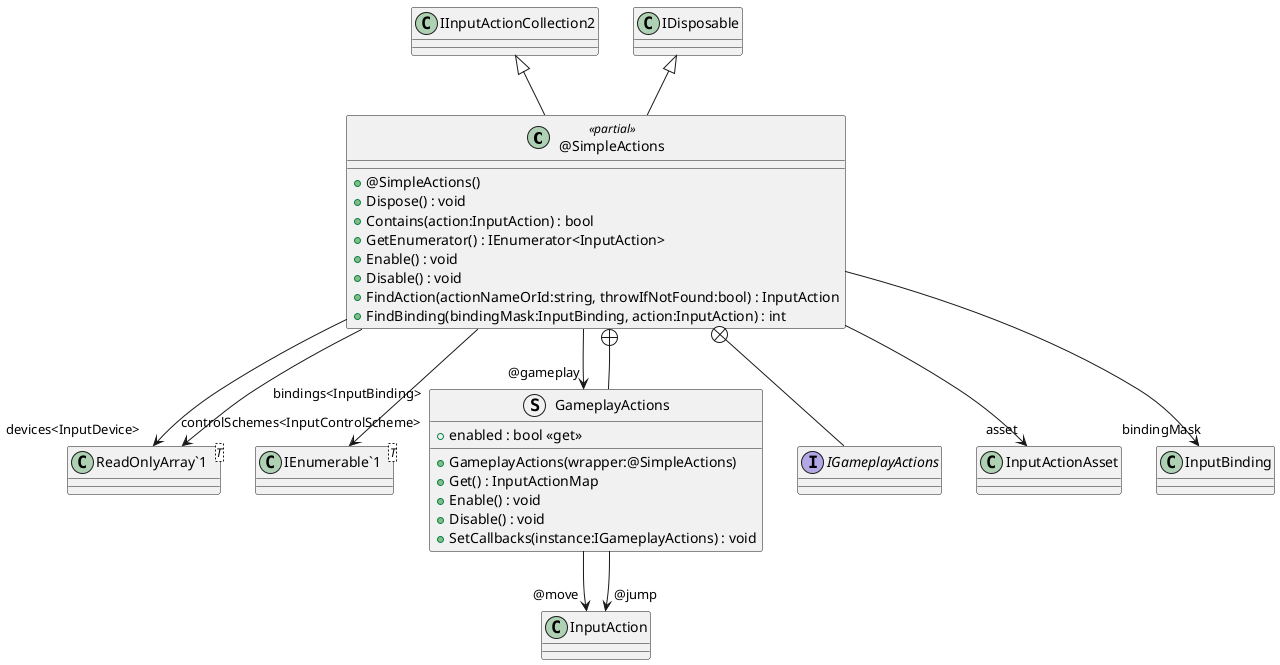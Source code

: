 @startuml
class "@SimpleActions" <<partial>> {
    + @SimpleActions()
    + Dispose() : void
    + Contains(action:InputAction) : bool
    + GetEnumerator() : IEnumerator<InputAction>
    + Enable() : void
    + Disable() : void
    + FindAction(actionNameOrId:string, throwIfNotFound:bool) : InputAction
    + FindBinding(bindingMask:InputBinding, action:InputAction) : int
}
class "ReadOnlyArray`1"<T> {
}
class "IEnumerable`1"<T> {
}
struct GameplayActions {
    + GameplayActions(wrapper:@SimpleActions)
    + Get() : InputActionMap
    + Enable() : void
    + Disable() : void
    + enabled : bool <<get>>
    + SetCallbacks(instance:IGameplayActions) : void
}
interface IGameplayActions {
}
IInputActionCollection2 <|-- "@SimpleActions"
IDisposable <|-- "@SimpleActions"
"@SimpleActions" --> "asset" InputActionAsset
"@SimpleActions" --> "bindingMask" InputBinding
"@SimpleActions" --> "devices<InputDevice>" "ReadOnlyArray`1"
"@SimpleActions" --> "controlSchemes<InputControlScheme>" "ReadOnlyArray`1"
"@SimpleActions" --> "bindings<InputBinding>" "IEnumerable`1"
"@SimpleActions" --> "@gameplay" GameplayActions
"@SimpleActions" +-- GameplayActions
GameplayActions --> "@move" InputAction
GameplayActions --> "@jump" InputAction
"@SimpleActions" +-- IGameplayActions
@enduml
